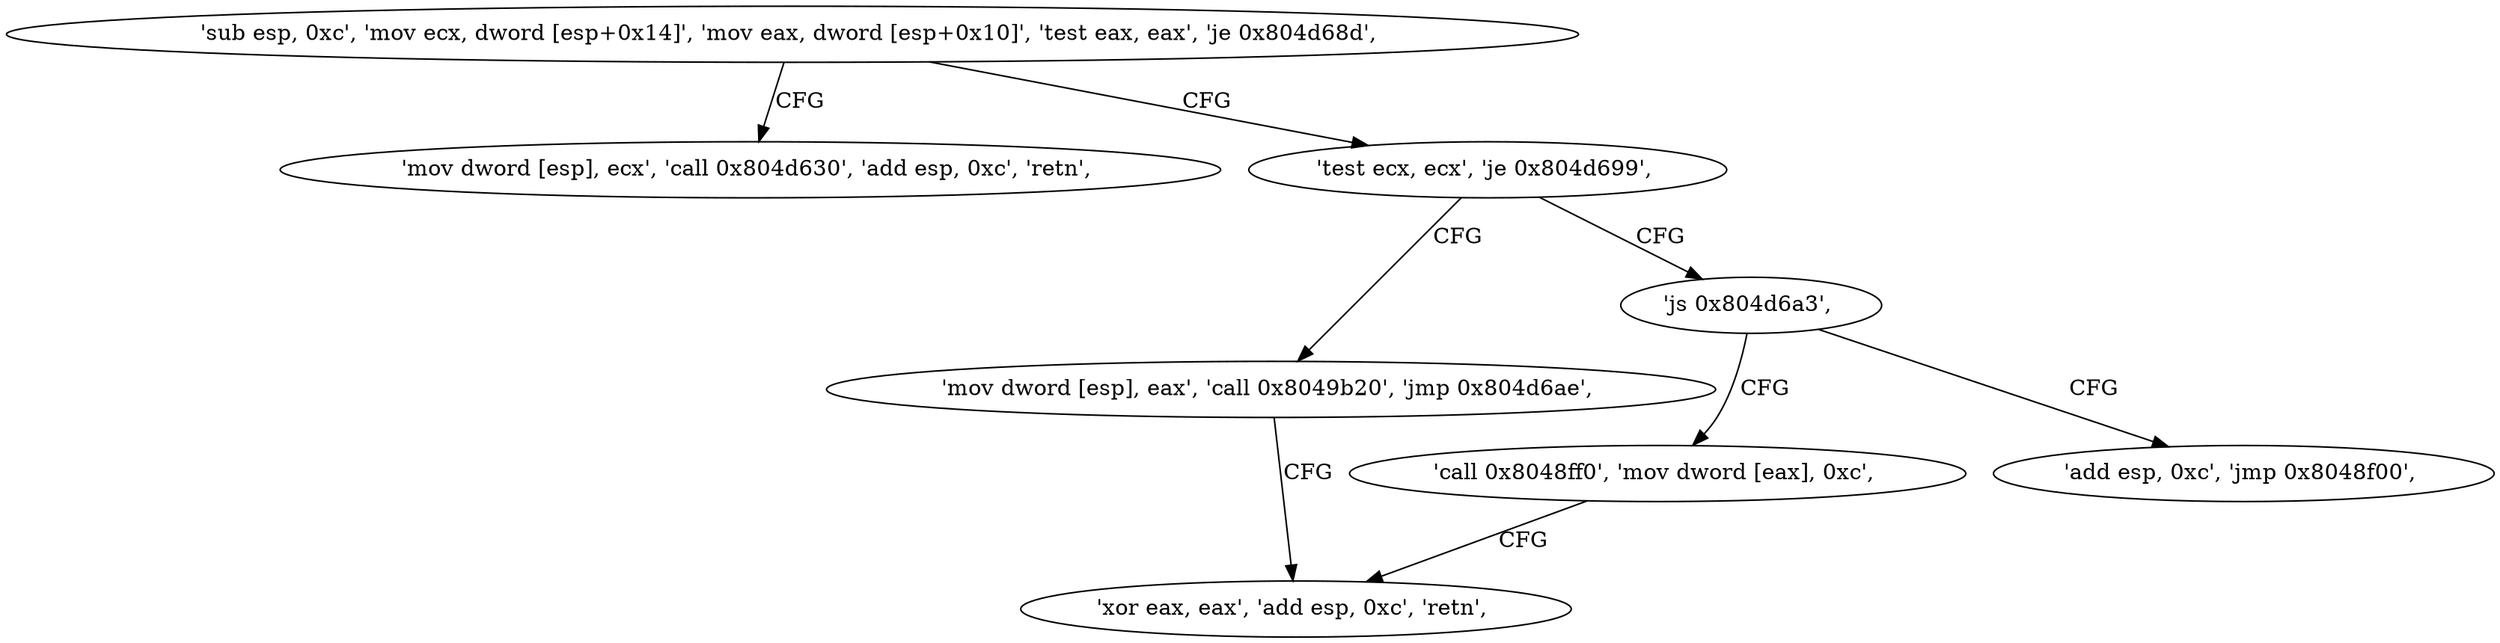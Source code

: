 digraph "func" {
"134534768" [label = "'sub esp, 0xc', 'mov ecx, dword [esp+0x14]', 'mov eax, dword [esp+0x10]', 'test eax, eax', 'je 0x804d68d', " ]
"134534797" [label = "'mov dword [esp], ecx', 'call 0x804d630', 'add esp, 0xc', 'retn', " ]
"134534783" [label = "'test ecx, ecx', 'je 0x804d699', " ]
"134534809" [label = "'mov dword [esp], eax', 'call 0x8049b20', 'jmp 0x804d6ae', " ]
"134534787" [label = "'js 0x804d6a3', " ]
"134534830" [label = "'xor eax, eax', 'add esp, 0xc', 'retn', " ]
"134534819" [label = "'call 0x8048ff0', 'mov dword [eax], 0xc', " ]
"134534789" [label = "'add esp, 0xc', 'jmp 0x8048f00', " ]
"134534768" -> "134534797" [ label = "CFG" ]
"134534768" -> "134534783" [ label = "CFG" ]
"134534783" -> "134534809" [ label = "CFG" ]
"134534783" -> "134534787" [ label = "CFG" ]
"134534809" -> "134534830" [ label = "CFG" ]
"134534787" -> "134534819" [ label = "CFG" ]
"134534787" -> "134534789" [ label = "CFG" ]
"134534819" -> "134534830" [ label = "CFG" ]
}
